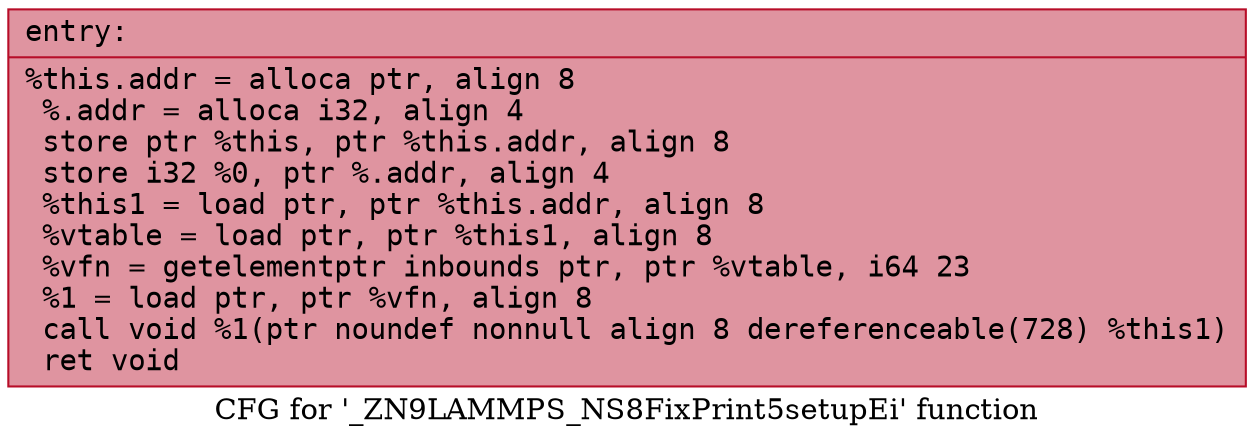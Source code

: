 digraph "CFG for '_ZN9LAMMPS_NS8FixPrint5setupEi' function" {
	label="CFG for '_ZN9LAMMPS_NS8FixPrint5setupEi' function";

	Node0x565358234000 [shape=record,color="#b70d28ff", style=filled, fillcolor="#b70d2870" fontname="Courier",label="{entry:\l|  %this.addr = alloca ptr, align 8\l  %.addr = alloca i32, align 4\l  store ptr %this, ptr %this.addr, align 8\l  store i32 %0, ptr %.addr, align 4\l  %this1 = load ptr, ptr %this.addr, align 8\l  %vtable = load ptr, ptr %this1, align 8\l  %vfn = getelementptr inbounds ptr, ptr %vtable, i64 23\l  %1 = load ptr, ptr %vfn, align 8\l  call void %1(ptr noundef nonnull align 8 dereferenceable(728) %this1)\l  ret void\l}"];
}

